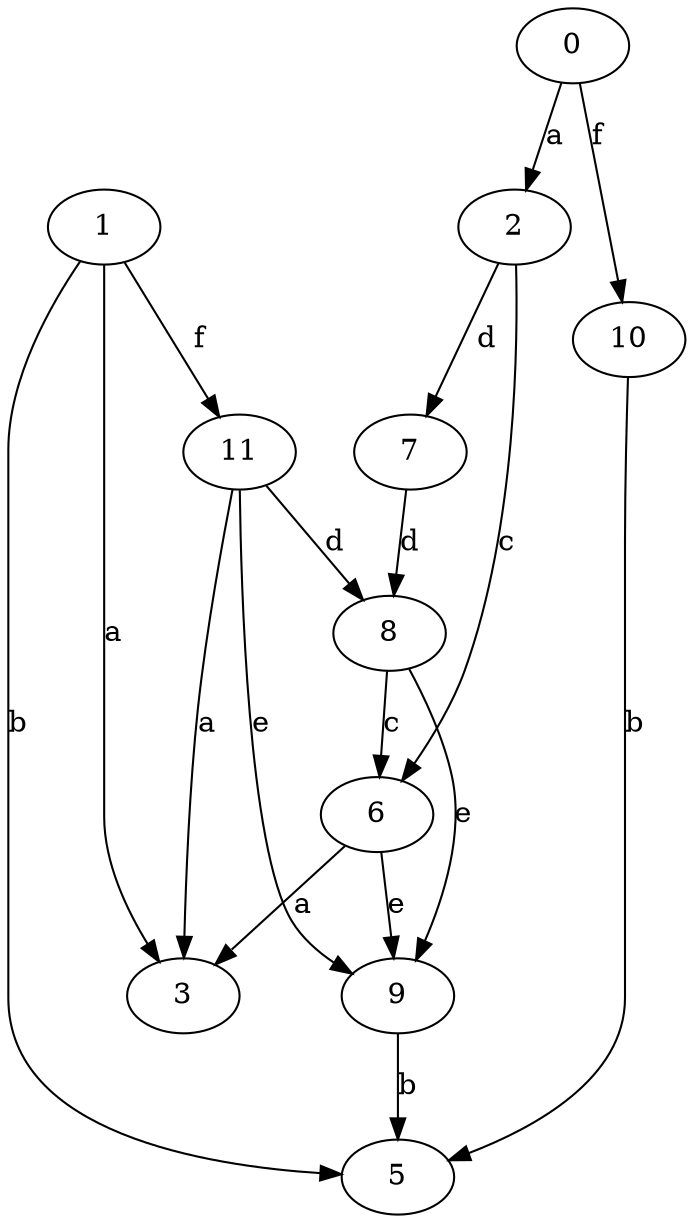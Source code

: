 strict digraph  {
2;
3;
0;
5;
6;
7;
8;
9;
10;
1;
11;
2 -> 6  [label=c];
2 -> 7  [label=d];
0 -> 2  [label=a];
0 -> 10  [label=f];
6 -> 3  [label=a];
6 -> 9  [label=e];
7 -> 8  [label=d];
8 -> 6  [label=c];
8 -> 9  [label=e];
9 -> 5  [label=b];
10 -> 5  [label=b];
1 -> 3  [label=a];
1 -> 5  [label=b];
1 -> 11  [label=f];
11 -> 3  [label=a];
11 -> 8  [label=d];
11 -> 9  [label=e];
}
